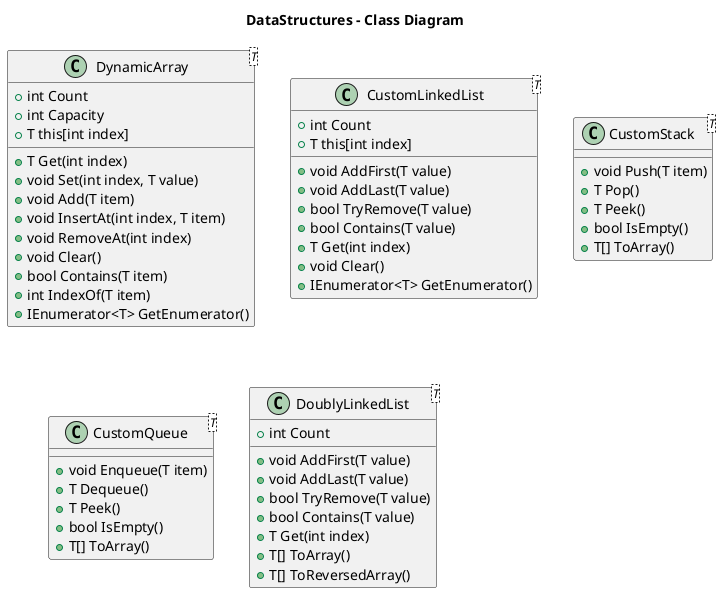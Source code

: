 @startuml
title DataStructures - Class Diagram
class DynamicArray<T> {
  +int Count
  +int Capacity
  +T Get(int index)
  +void Set(int index, T value)
  +void Add(T item)
  +void InsertAt(int index, T item)
  +void RemoveAt(int index)
  +void Clear()
  +bool Contains(T item)
  +int IndexOf(T item)
  +T this[int index]
  +IEnumerator<T> GetEnumerator()
}
class CustomLinkedList<T> {
  +int Count
  +void AddFirst(T value)
  +void AddLast(T value)
  +bool TryRemove(T value)
  +bool Contains(T value)
  +T Get(int index)
  +void Clear()
  +T this[int index]
  +IEnumerator<T> GetEnumerator()
}
class CustomStack<T> {
  +void Push(T item)
  +T Pop()
  +T Peek()
  +bool IsEmpty()
  +T[] ToArray()
}
class CustomQueue<T> {
  +void Enqueue(T item)
  +T Dequeue()
  +T Peek()
  +bool IsEmpty()
  +T[] ToArray()
}
class DoublyLinkedList<T> {
  +int Count
  +void AddFirst(T value)
  +void AddLast(T value)
  +bool TryRemove(T value)
  +bool Contains(T value)
  +T Get(int index)
  +T[] ToArray()
  +T[] ToReversedArray()
}
@enduml
